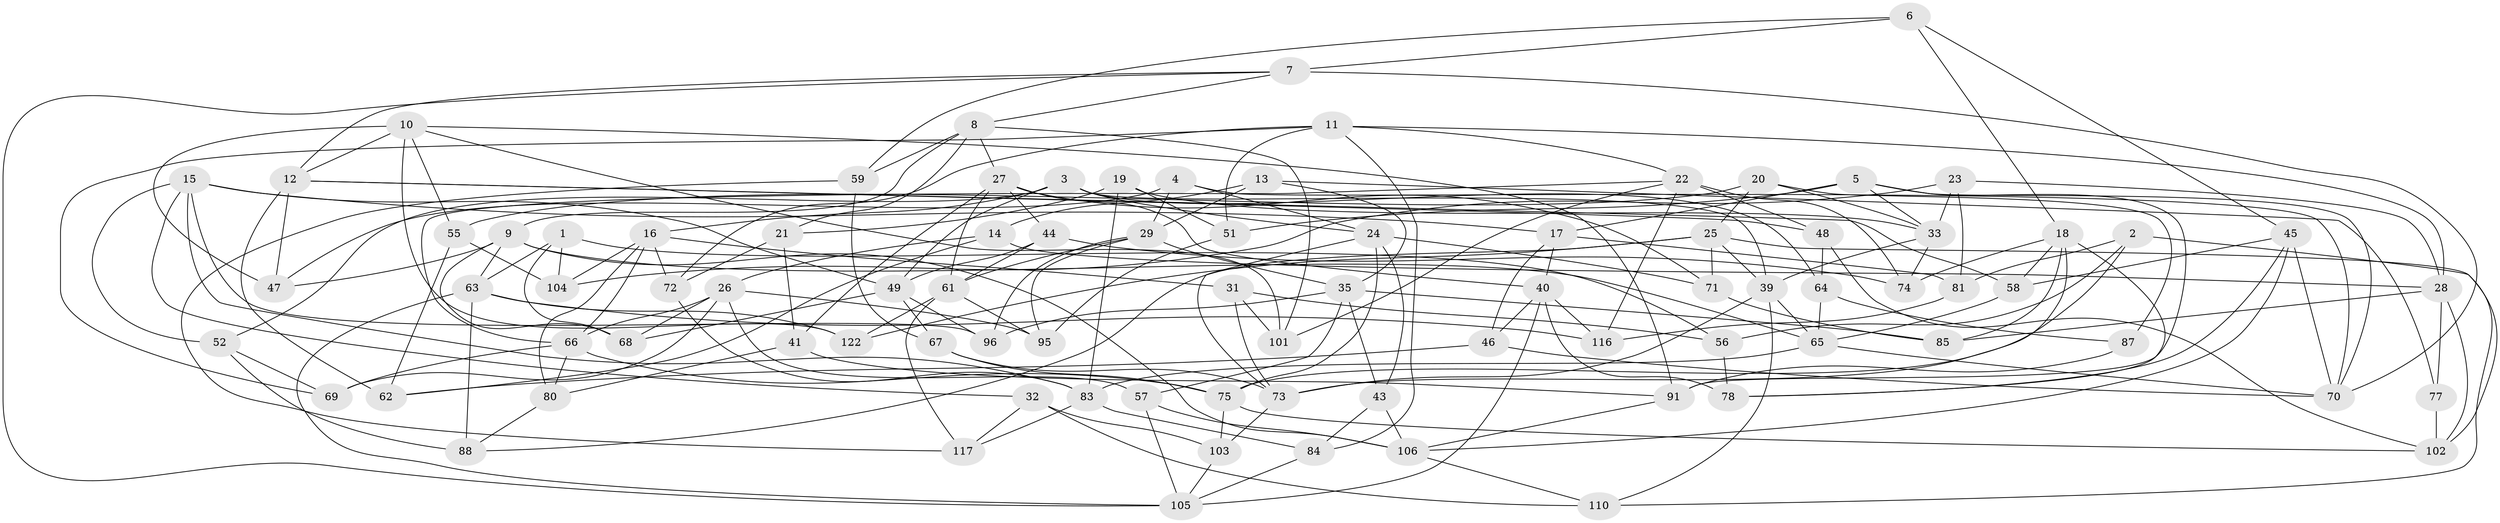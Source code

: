 // Generated by graph-tools (version 1.1) at 2025/24/03/03/25 07:24:23]
// undirected, 87 vertices, 207 edges
graph export_dot {
graph [start="1"]
  node [color=gray90,style=filled];
  1;
  2;
  3 [super="+82"];
  4;
  5 [super="+108"];
  6 [super="+89"];
  7 [super="+42"];
  8 [super="+36"];
  9 [super="+98"];
  10 [super="+37"];
  11 [super="+124"];
  12 [super="+94"];
  13;
  14;
  15 [super="+30"];
  16 [super="+92"];
  17 [super="+90"];
  18 [super="+53"];
  19;
  20;
  21;
  22 [super="+54"];
  23;
  24 [super="+34"];
  25 [super="+93"];
  26 [super="+38"];
  27 [super="+120"];
  28 [super="+60"];
  29 [super="+76"];
  31;
  32;
  33 [super="+125"];
  35 [super="+111"];
  39 [super="+50"];
  40 [super="+118"];
  41;
  43;
  44;
  45 [super="+97"];
  46;
  47;
  48;
  49 [super="+107"];
  51;
  52;
  55;
  56;
  57;
  58;
  59;
  61 [super="+99"];
  62;
  63 [super="+123"];
  64;
  65 [super="+109"];
  66 [super="+112"];
  67;
  68;
  69;
  70 [super="+115"];
  71;
  72;
  73 [super="+79"];
  74;
  75 [super="+100"];
  77;
  78;
  80;
  81;
  83 [super="+86"];
  84;
  85;
  87;
  88;
  91 [super="+121"];
  95;
  96;
  101;
  102 [super="+119"];
  103;
  104;
  105 [super="+113"];
  106 [super="+114"];
  110;
  116;
  117;
  122;
  1 -- 56;
  1 -- 104;
  1 -- 63;
  1 -- 68;
  2 -- 81;
  2 -- 56;
  2 -- 75;
  2 -- 102;
  3 -- 64;
  3 -- 24;
  3 -- 52;
  3 -- 16;
  3 -- 39;
  3 -- 49;
  4 -- 70;
  4 -- 47;
  4 -- 29;
  4 -- 24;
  5 -- 17 [weight=2];
  5 -- 91;
  5 -- 70;
  5 -- 51;
  5 -- 33;
  6 -- 45 [weight=2];
  6 -- 18;
  6 -- 59;
  6 -- 7 [weight=2];
  7 -- 70;
  7 -- 12;
  7 -- 8;
  7 -- 105;
  8 -- 59;
  8 -- 27;
  8 -- 21;
  8 -- 9;
  8 -- 101;
  9 -- 47;
  9 -- 106;
  9 -- 68;
  9 -- 63;
  9 -- 65;
  10 -- 47;
  10 -- 12;
  10 -- 91;
  10 -- 101;
  10 -- 122;
  10 -- 55;
  11 -- 51;
  11 -- 84;
  11 -- 22;
  11 -- 72;
  11 -- 28;
  11 -- 69;
  12 -- 47;
  12 -- 48;
  12 -- 58;
  12 -- 62;
  13 -- 14;
  13 -- 77;
  13 -- 35;
  13 -- 29;
  14 -- 62;
  14 -- 28;
  14 -- 26;
  15 -- 96;
  15 -- 17;
  15 -- 83;
  15 -- 32;
  15 -- 49;
  15 -- 52;
  16 -- 80;
  16 -- 31;
  16 -- 66;
  16 -- 72;
  16 -- 104;
  17 -- 81;
  17 -- 46;
  17 -- 40;
  18 -- 74;
  18 -- 58;
  18 -- 73;
  18 -- 85;
  18 -- 78;
  19 -- 51;
  19 -- 33;
  19 -- 21;
  19 -- 83;
  20 -- 55;
  20 -- 25;
  20 -- 87;
  20 -- 33;
  21 -- 72;
  21 -- 41;
  22 -- 74;
  22 -- 116;
  22 -- 66;
  22 -- 48;
  22 -- 101;
  23 -- 81;
  23 -- 104;
  23 -- 28;
  23 -- 33;
  24 -- 75;
  24 -- 43;
  24 -- 73;
  24 -- 71;
  25 -- 122;
  25 -- 110;
  25 -- 88;
  25 -- 71;
  25 -- 39;
  26 -- 66;
  26 -- 69;
  26 -- 95;
  26 -- 57;
  26 -- 68;
  27 -- 61;
  27 -- 41;
  27 -- 44;
  27 -- 71;
  27 -- 40;
  28 -- 102;
  28 -- 77;
  28 -- 85;
  29 -- 96;
  29 -- 95;
  29 -- 35;
  29 -- 61;
  31 -- 101;
  31 -- 56;
  31 -- 73;
  32 -- 110;
  32 -- 117;
  32 -- 103;
  33 -- 74;
  33 -- 39;
  35 -- 57;
  35 -- 96;
  35 -- 43;
  35 -- 85;
  39 -- 65;
  39 -- 110;
  39 -- 73;
  40 -- 78;
  40 -- 46;
  40 -- 116;
  40 -- 105;
  41 -- 80;
  41 -- 91;
  43 -- 84;
  43 -- 106;
  44 -- 74;
  44 -- 61;
  44 -- 49;
  45 -- 70;
  45 -- 106;
  45 -- 58;
  45 -- 78;
  46 -- 62;
  46 -- 70;
  48 -- 64;
  48 -- 102;
  49 -- 68;
  49 -- 96;
  49 -- 67;
  51 -- 95;
  52 -- 69;
  52 -- 88;
  55 -- 62;
  55 -- 104;
  56 -- 78;
  57 -- 105;
  57 -- 106;
  58 -- 65;
  59 -- 67;
  59 -- 117;
  61 -- 117;
  61 -- 122;
  61 -- 95;
  63 -- 116;
  63 -- 105;
  63 -- 88;
  63 -- 122;
  64 -- 65;
  64 -- 87;
  65 -- 83;
  65 -- 70;
  66 -- 80;
  66 -- 69;
  66 -- 75;
  67 -- 73;
  67 -- 75;
  71 -- 85;
  72 -- 83;
  73 -- 103;
  75 -- 102;
  75 -- 103;
  77 -- 102 [weight=2];
  80 -- 88;
  81 -- 116;
  83 -- 84;
  83 -- 117;
  84 -- 105;
  87 -- 91 [weight=2];
  91 -- 106;
  103 -- 105;
  106 -- 110;
}
